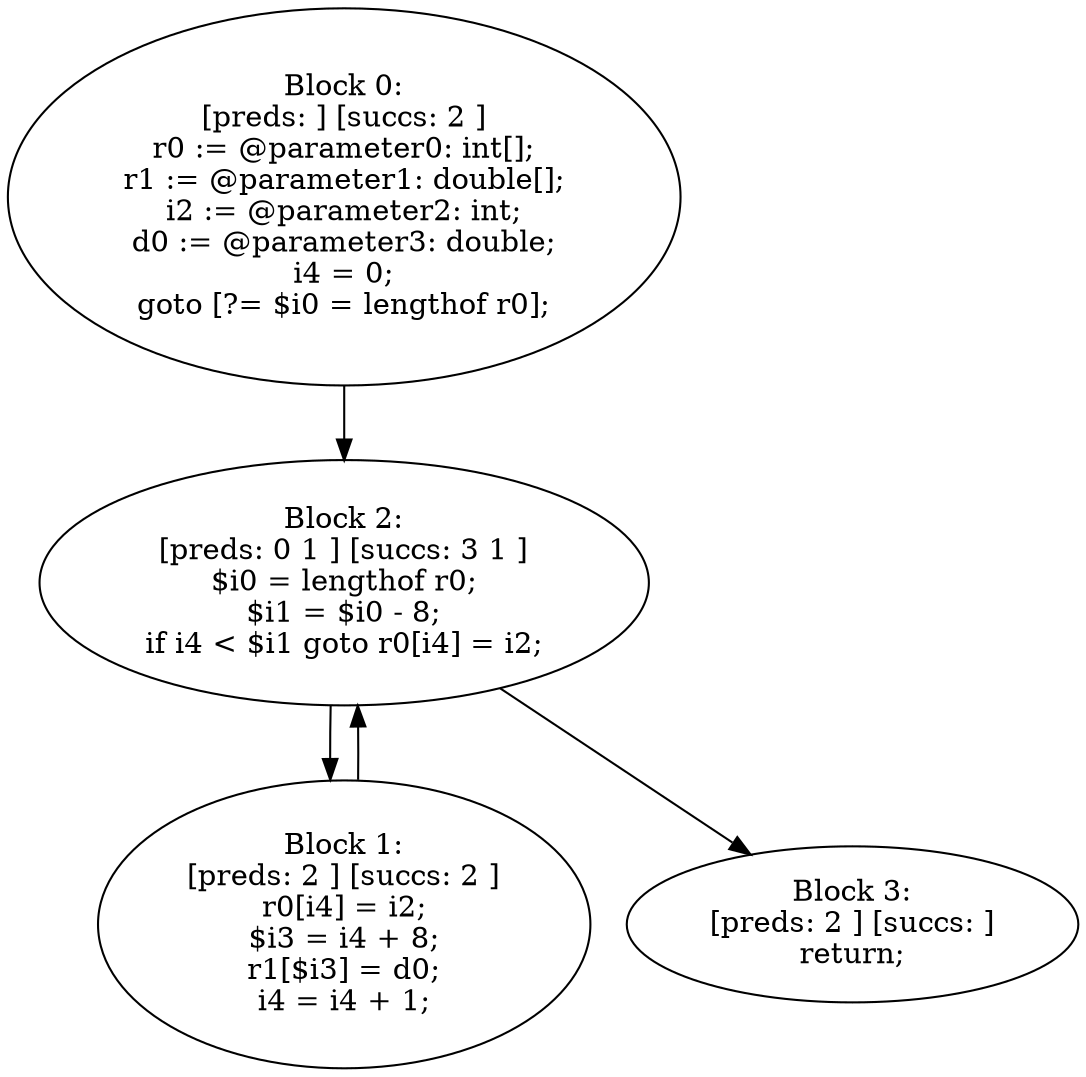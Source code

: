 digraph "unitGraph" {
    "Block 0:
[preds: ] [succs: 2 ]
r0 := @parameter0: int[];
r1 := @parameter1: double[];
i2 := @parameter2: int;
d0 := @parameter3: double;
i4 = 0;
goto [?= $i0 = lengthof r0];
"
    "Block 1:
[preds: 2 ] [succs: 2 ]
r0[i4] = i2;
$i3 = i4 + 8;
r1[$i3] = d0;
i4 = i4 + 1;
"
    "Block 2:
[preds: 0 1 ] [succs: 3 1 ]
$i0 = lengthof r0;
$i1 = $i0 - 8;
if i4 < $i1 goto r0[i4] = i2;
"
    "Block 3:
[preds: 2 ] [succs: ]
return;
"
    "Block 0:
[preds: ] [succs: 2 ]
r0 := @parameter0: int[];
r1 := @parameter1: double[];
i2 := @parameter2: int;
d0 := @parameter3: double;
i4 = 0;
goto [?= $i0 = lengthof r0];
"->"Block 2:
[preds: 0 1 ] [succs: 3 1 ]
$i0 = lengthof r0;
$i1 = $i0 - 8;
if i4 < $i1 goto r0[i4] = i2;
";
    "Block 1:
[preds: 2 ] [succs: 2 ]
r0[i4] = i2;
$i3 = i4 + 8;
r1[$i3] = d0;
i4 = i4 + 1;
"->"Block 2:
[preds: 0 1 ] [succs: 3 1 ]
$i0 = lengthof r0;
$i1 = $i0 - 8;
if i4 < $i1 goto r0[i4] = i2;
";
    "Block 2:
[preds: 0 1 ] [succs: 3 1 ]
$i0 = lengthof r0;
$i1 = $i0 - 8;
if i4 < $i1 goto r0[i4] = i2;
"->"Block 3:
[preds: 2 ] [succs: ]
return;
";
    "Block 2:
[preds: 0 1 ] [succs: 3 1 ]
$i0 = lengthof r0;
$i1 = $i0 - 8;
if i4 < $i1 goto r0[i4] = i2;
"->"Block 1:
[preds: 2 ] [succs: 2 ]
r0[i4] = i2;
$i3 = i4 + 8;
r1[$i3] = d0;
i4 = i4 + 1;
";
}
